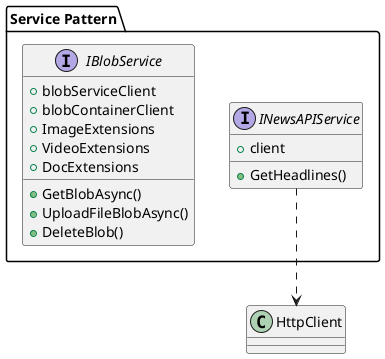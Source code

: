 @startuml PM_Model_DesignPattern_Service
' PM: Design Pattern Service Model

package "Service Pattern" {
    interface INewsAPIService {
        +client
        +GetHeadlines()
    }
    interface IBlobService {
        +blobServiceClient
        +blobContainerClient
        +ImageExtensions
        +VideoExtensions
        +DocExtensions
        +GetBlobAsync()
        +UploadFileBlobAsync()
        +DeleteBlob()
    }
}

INewsAPIService ..> HttpClient
@enduml